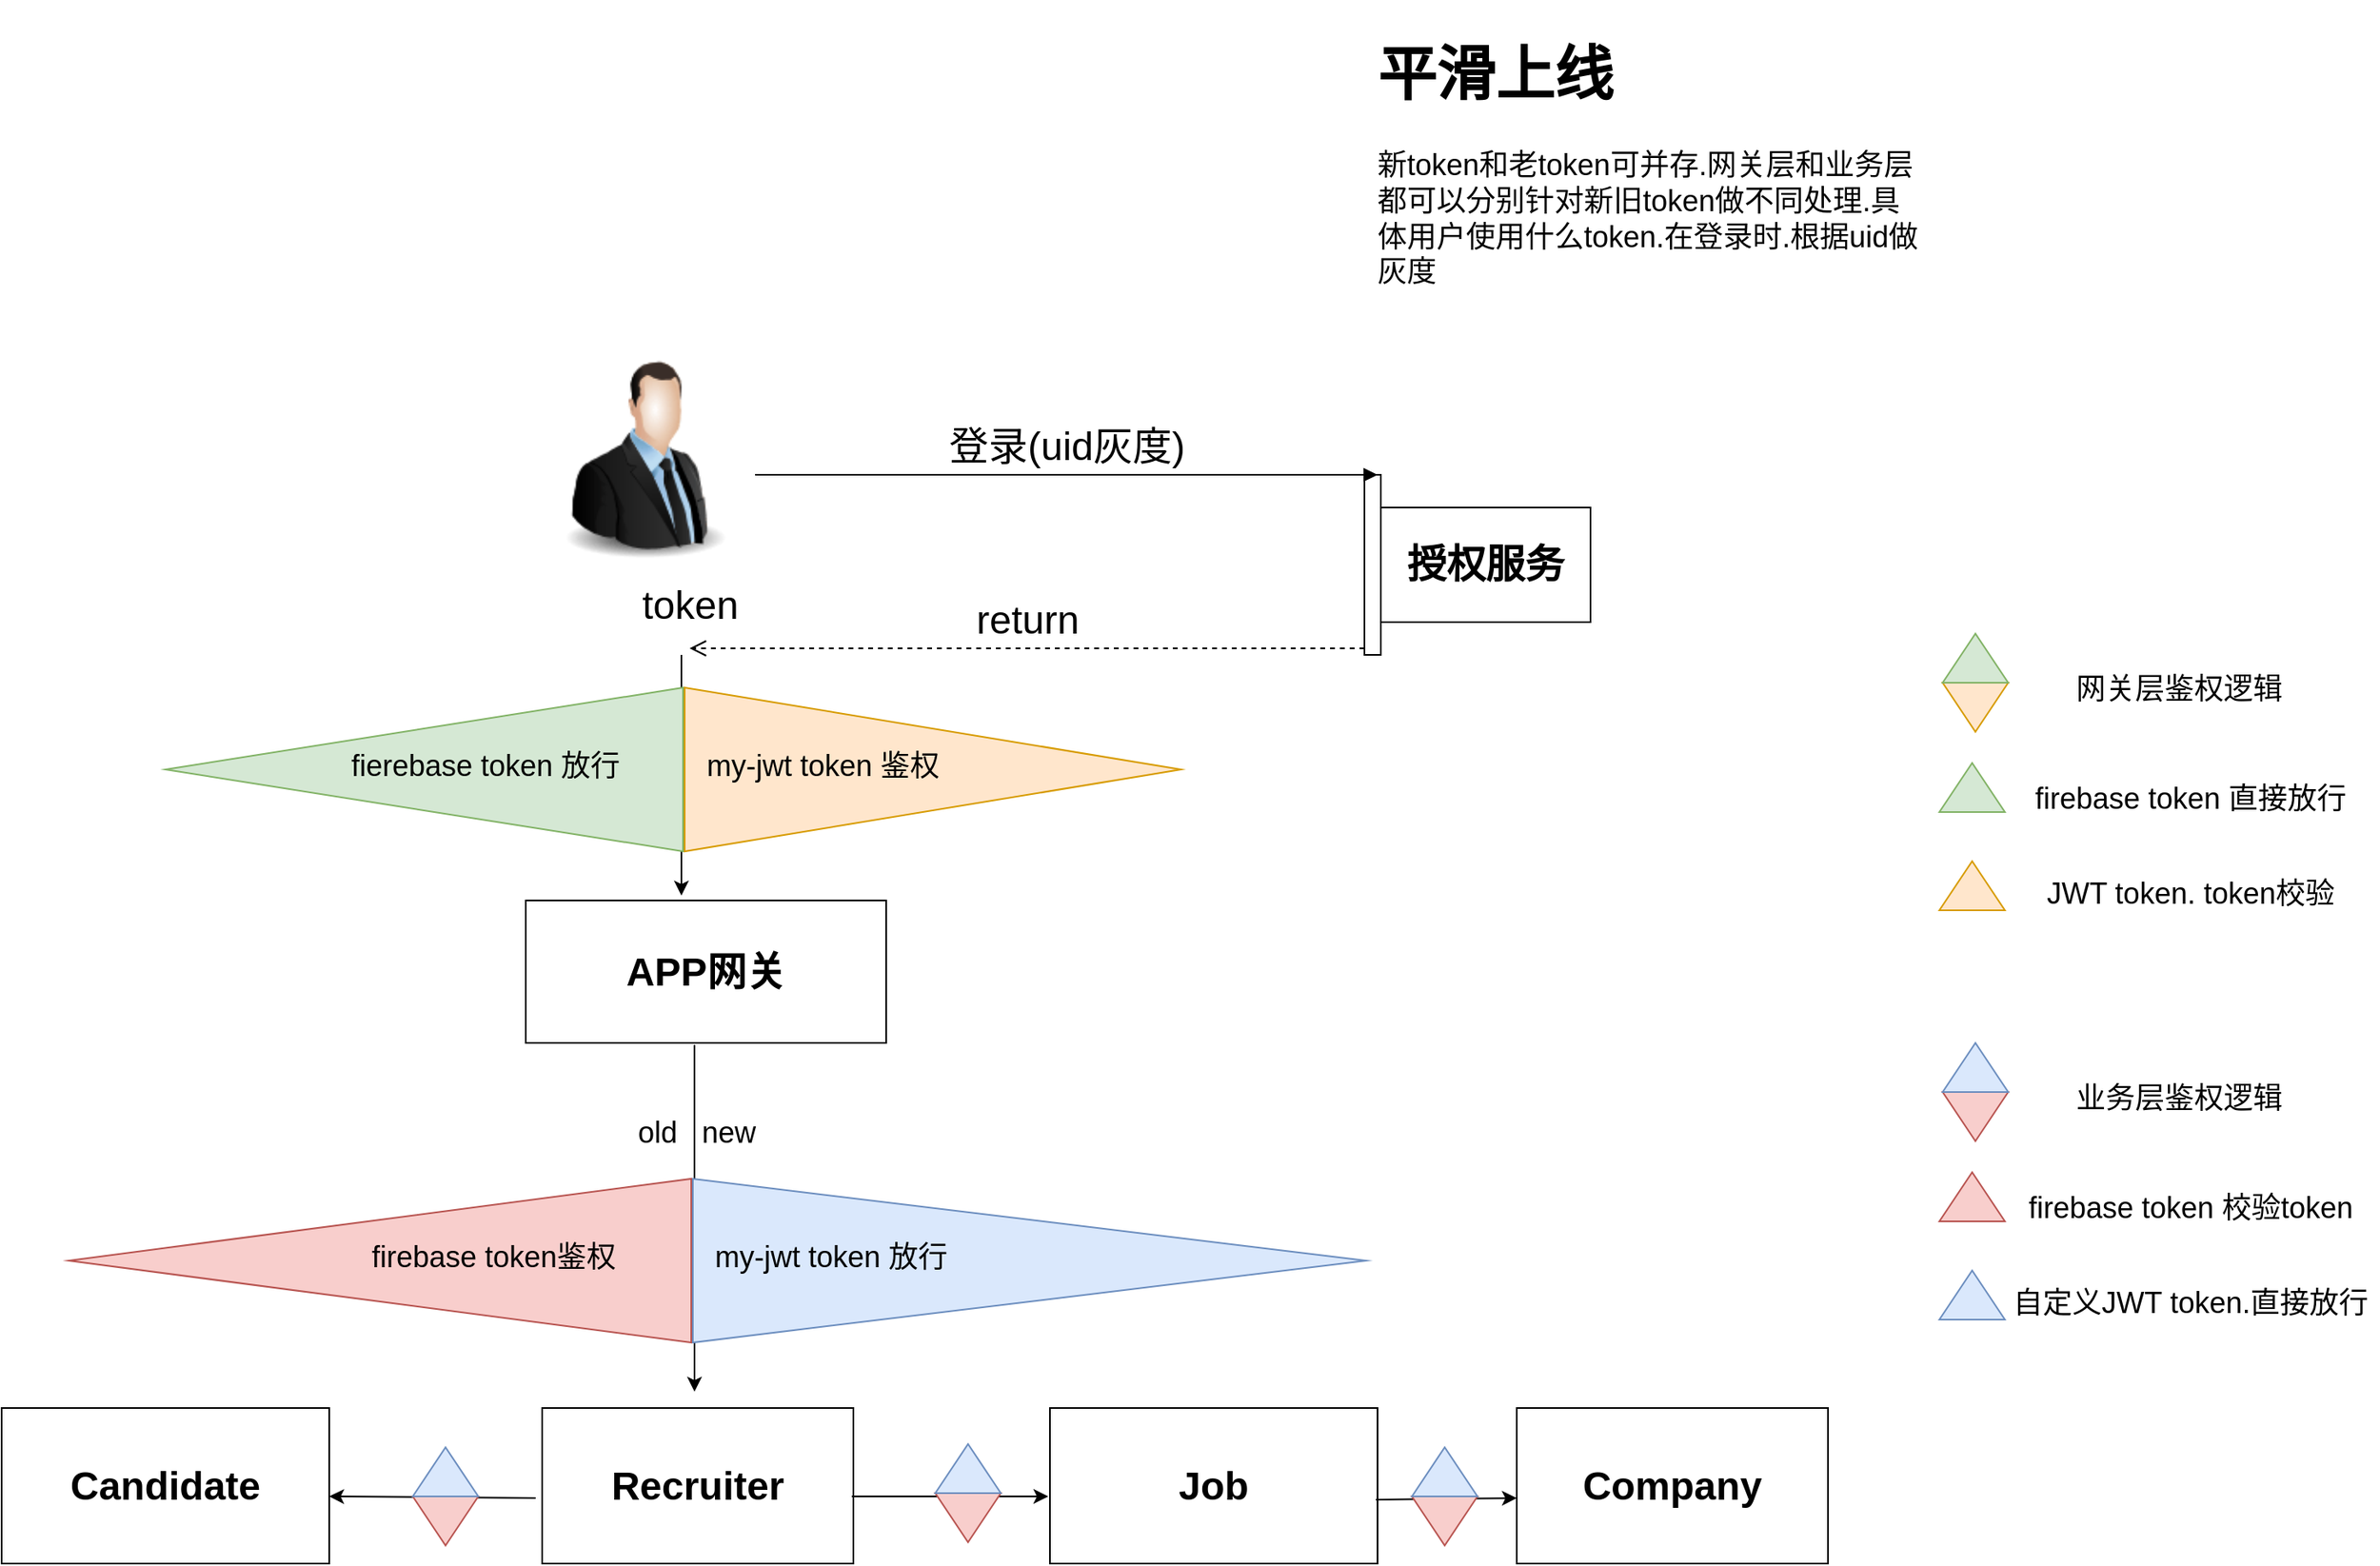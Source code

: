 <mxfile version="15.8.6" type="github">
  <diagram id="xxwV39Ua2WD0U56Hqpws" name="Page-1">
    <mxGraphModel dx="2066" dy="2300" grid="1" gridSize="10" guides="1" tooltips="1" connect="1" arrows="1" fold="1" page="1" pageScale="1" pageWidth="827" pageHeight="1169" math="0" shadow="0">
      <root>
        <mxCell id="0" />
        <mxCell id="1" parent="0" />
        <mxCell id="VseX3h2NeKiF3vsX8Dy--5" value="&lt;font style=&quot;font-size: 24px&quot;&gt;&lt;b&gt;Candidate&lt;/b&gt;&lt;/font&gt;" style="rounded=0;whiteSpace=wrap;html=1;" parent="1" vertex="1">
          <mxGeometry x="60" y="420" width="200" height="95" as="geometry" />
        </mxCell>
        <mxCell id="VseX3h2NeKiF3vsX8Dy--37" value="" style="edgeStyle=orthogonalEdgeStyle;rounded=0;orthogonalLoop=1;jettySize=auto;html=1;fontSize=24;" parent="1" edge="1">
          <mxGeometry relative="1" as="geometry">
            <mxPoint x="475" y="-40" as="sourcePoint" />
            <mxPoint x="475" y="107" as="targetPoint" />
          </mxGeometry>
        </mxCell>
        <mxCell id="VseX3h2NeKiF3vsX8Dy--19" value="&lt;font style=&quot;font-size: 24px&quot;&gt;&lt;b&gt;Recruiter&lt;/b&gt;&lt;/font&gt;" style="rounded=0;whiteSpace=wrap;html=1;" parent="1" vertex="1">
          <mxGeometry x="390" y="420" width="190" height="95" as="geometry" />
        </mxCell>
        <mxCell id="VseX3h2NeKiF3vsX8Dy--20" value="&lt;font style=&quot;font-size: 24px&quot;&gt;&lt;b&gt;Job&lt;/b&gt;&lt;/font&gt;" style="rounded=0;whiteSpace=wrap;html=1;" parent="1" vertex="1">
          <mxGeometry x="700" y="420" width="200" height="95" as="geometry" />
        </mxCell>
        <mxCell id="VseX3h2NeKiF3vsX8Dy--21" value="&lt;font style=&quot;font-size: 24px&quot;&gt;&lt;b&gt;Company&lt;/b&gt;&lt;/font&gt;" style="rounded=0;whiteSpace=wrap;html=1;" parent="1" vertex="1">
          <mxGeometry x="985" y="420" width="190" height="95" as="geometry" />
        </mxCell>
        <mxCell id="VseX3h2NeKiF3vsX8Dy--22" value="&lt;span style=&quot;font-size: 24px&quot;&gt;&lt;b&gt;APP网关&lt;/b&gt;&lt;/span&gt;" style="rounded=0;whiteSpace=wrap;html=1;" parent="1" vertex="1">
          <mxGeometry x="380" y="110" width="220" height="87" as="geometry" />
        </mxCell>
        <mxCell id="VseX3h2NeKiF3vsX8Dy--25" value="" style="endArrow=classic;html=1;rounded=0;fontSize=24;exitX=0.468;exitY=1.014;exitDx=0;exitDy=0;exitPerimeter=0;" parent="1" source="VseX3h2NeKiF3vsX8Dy--22" edge="1">
          <mxGeometry width="50" height="50" relative="1" as="geometry">
            <mxPoint x="470" y="207" as="sourcePoint" />
            <mxPoint x="483" y="410" as="targetPoint" />
          </mxGeometry>
        </mxCell>
        <mxCell id="VseX3h2NeKiF3vsX8Dy--29" value="" style="endArrow=classic;html=1;rounded=0;fontSize=24;exitX=-0.021;exitY=0.579;exitDx=0;exitDy=0;exitPerimeter=0;" parent="1" edge="1" source="VseX3h2NeKiF3vsX8Dy--19">
          <mxGeometry width="50" height="50" relative="1" as="geometry">
            <mxPoint x="380" y="474" as="sourcePoint" />
            <mxPoint x="260" y="474" as="targetPoint" />
          </mxGeometry>
        </mxCell>
        <mxCell id="VseX3h2NeKiF3vsX8Dy--30" value="" style="endArrow=classic;html=1;rounded=0;fontSize=24;" parent="1" edge="1">
          <mxGeometry width="50" height="50" relative="1" as="geometry">
            <mxPoint x="579" y="474" as="sourcePoint" />
            <mxPoint x="699" y="474" as="targetPoint" />
          </mxGeometry>
        </mxCell>
        <mxCell id="VseX3h2NeKiF3vsX8Dy--31" value="" style="endArrow=classic;html=1;rounded=0;fontSize=24;entryX=0;entryY=0.579;entryDx=0;entryDy=0;entryPerimeter=0;exitX=0.995;exitY=0.589;exitDx=0;exitDy=0;exitPerimeter=0;" parent="1" edge="1" target="VseX3h2NeKiF3vsX8Dy--21" source="VseX3h2NeKiF3vsX8Dy--20">
          <mxGeometry width="50" height="50" relative="1" as="geometry">
            <mxPoint x="906" y="473" as="sourcePoint" />
            <mxPoint x="977" y="473" as="targetPoint" />
          </mxGeometry>
        </mxCell>
        <mxCell id="VseX3h2NeKiF3vsX8Dy--41" value="" style="triangle;whiteSpace=wrap;html=1;fontSize=24;direction=west;fillColor=#f8cecc;strokeColor=#b85450;" parent="1" vertex="1">
          <mxGeometry x="101" y="280" width="380" height="100" as="geometry" />
        </mxCell>
        <mxCell id="VseX3h2NeKiF3vsX8Dy--42" value="" style="triangle;whiteSpace=wrap;html=1;fontSize=24;direction=east;fillColor=#dae8fc;strokeColor=#6c8ebf;" parent="1" vertex="1">
          <mxGeometry x="482" y="280" width="411" height="100" as="geometry" />
        </mxCell>
        <mxCell id="VseX3h2NeKiF3vsX8Dy--43" value="" style="triangle;whiteSpace=wrap;html=1;fontSize=24;direction=south;fillColor=#f8cecc;strokeColor=#b85450;" parent="1" vertex="1">
          <mxGeometry x="311" y="474" width="40" height="30" as="geometry" />
        </mxCell>
        <mxCell id="VseX3h2NeKiF3vsX8Dy--44" value="" style="triangle;whiteSpace=wrap;html=1;fontSize=24;direction=north;fillColor=#dae8fc;strokeColor=#6c8ebf;" parent="1" vertex="1">
          <mxGeometry x="311" y="444" width="40" height="30" as="geometry" />
        </mxCell>
        <mxCell id="VseX3h2NeKiF3vsX8Dy--45" value="" style="triangle;whiteSpace=wrap;html=1;fontSize=24;direction=south;fillColor=#f8cecc;strokeColor=#b85450;" parent="1" vertex="1">
          <mxGeometry x="630" y="472" width="40" height="30" as="geometry" />
        </mxCell>
        <mxCell id="VseX3h2NeKiF3vsX8Dy--46" value="" style="triangle;whiteSpace=wrap;html=1;fontSize=24;direction=north;fillColor=#dae8fc;strokeColor=#6c8ebf;" parent="1" vertex="1">
          <mxGeometry x="630" y="442" width="40" height="30" as="geometry" />
        </mxCell>
        <mxCell id="VseX3h2NeKiF3vsX8Dy--47" value="" style="triangle;whiteSpace=wrap;html=1;fontSize=24;direction=south;fillColor=#f8cecc;strokeColor=#b85450;" parent="1" vertex="1">
          <mxGeometry x="921" y="474" width="40" height="30" as="geometry" />
        </mxCell>
        <mxCell id="VseX3h2NeKiF3vsX8Dy--48" value="" style="triangle;whiteSpace=wrap;html=1;fontSize=24;direction=north;fillColor=#dae8fc;strokeColor=#6c8ebf;" parent="1" vertex="1">
          <mxGeometry x="921" y="444" width="40" height="30" as="geometry" />
        </mxCell>
        <mxCell id="VseX3h2NeKiF3vsX8Dy--50" value="&lt;span style=&quot;font-size: 24px&quot;&gt;&lt;b&gt;授权服务&lt;/b&gt;&lt;/span&gt;" style="rounded=0;whiteSpace=wrap;html=1;" parent="1" vertex="1">
          <mxGeometry x="902" y="-130" width="128" height="70" as="geometry" />
        </mxCell>
        <mxCell id="VseX3h2NeKiF3vsX8Dy--51" value="" style="image;html=1;image=img/lib/clip_art/people/Suit_Man_128x128.png;fontSize=24;" parent="1" vertex="1">
          <mxGeometry x="390" y="-230" width="125" height="140" as="geometry" />
        </mxCell>
        <mxCell id="VseX3h2NeKiF3vsX8Dy--52" value="" style="html=1;points=[];perimeter=orthogonalPerimeter;fontSize=24;" parent="1" vertex="1">
          <mxGeometry x="892" y="-150" width="10" height="110" as="geometry" />
        </mxCell>
        <mxCell id="VseX3h2NeKiF3vsX8Dy--53" value="登录(uid灰度)" style="html=1;verticalAlign=bottom;endArrow=block;rounded=0;fontSize=24;" parent="1" edge="1">
          <mxGeometry relative="1" as="geometry">
            <mxPoint x="520" y="-150" as="sourcePoint" />
            <mxPoint x="900" y="-150" as="targetPoint" />
          </mxGeometry>
        </mxCell>
        <mxCell id="VseX3h2NeKiF3vsX8Dy--54" value="return" style="html=1;verticalAlign=bottom;endArrow=open;dashed=1;endSize=8;rounded=0;fontSize=24;" parent="1" source="VseX3h2NeKiF3vsX8Dy--52" edge="1">
          <mxGeometry relative="1" as="geometry">
            <mxPoint x="480" y="-44" as="targetPoint" />
          </mxGeometry>
        </mxCell>
        <mxCell id="VseX3h2NeKiF3vsX8Dy--55" value="token" style="text;html=1;align=center;verticalAlign=middle;resizable=0;points=[];autosize=1;strokeColor=none;fillColor=none;fontSize=24;" parent="1" vertex="1">
          <mxGeometry x="445" y="-85" width="70" height="30" as="geometry" />
        </mxCell>
        <mxCell id="VseX3h2NeKiF3vsX8Dy--56" value="" style="triangle;whiteSpace=wrap;html=1;fontSize=24;direction=north;fillColor=#f8cecc;strokeColor=#b85450;" parent="1" vertex="1">
          <mxGeometry x="1243" y="276" width="40" height="30" as="geometry" />
        </mxCell>
        <mxCell id="VseX3h2NeKiF3vsX8Dy--57" value="" style="triangle;whiteSpace=wrap;html=1;fontSize=24;direction=north;fillColor=#dae8fc;strokeColor=#6c8ebf;" parent="1" vertex="1">
          <mxGeometry x="1243" y="336" width="40" height="30" as="geometry" />
        </mxCell>
        <mxCell id="VseX3h2NeKiF3vsX8Dy--58" value="&lt;span style=&quot;font-size: 18px&quot;&gt;firebase token 校验token&lt;/span&gt;" style="text;html=1;align=center;verticalAlign=middle;resizable=0;points=[];autosize=1;strokeColor=none;fillColor=none;fontSize=24;" parent="1" vertex="1">
          <mxGeometry x="1291" y="276" width="210" height="40" as="geometry" />
        </mxCell>
        <mxCell id="VseX3h2NeKiF3vsX8Dy--59" value="&lt;span style=&quot;font-size: 18px&quot;&gt;自定义JWT token.直接放行&lt;/span&gt;" style="text;html=1;align=center;verticalAlign=middle;resizable=0;points=[];autosize=1;strokeColor=none;fillColor=none;fontSize=24;" parent="1" vertex="1">
          <mxGeometry x="1281" y="334" width="230" height="40" as="geometry" />
        </mxCell>
        <mxCell id="0zBEpHTurfq1nnmhLXu4-1" value="&lt;font style=&quot;font-size: 18px&quot;&gt;firebase token鉴权&lt;/font&gt;" style="text;html=1;align=center;verticalAlign=middle;resizable=0;points=[];autosize=1;strokeColor=none;fillColor=none;" vertex="1" parent="1">
          <mxGeometry x="280" y="318" width="160" height="20" as="geometry" />
        </mxCell>
        <mxCell id="0zBEpHTurfq1nnmhLXu4-3" value="old&amp;nbsp; &amp;nbsp;new" style="text;html=1;align=center;verticalAlign=middle;resizable=0;points=[];autosize=1;strokeColor=none;fillColor=none;fontSize=18;" vertex="1" parent="1">
          <mxGeometry x="439" y="237" width="90" height="30" as="geometry" />
        </mxCell>
        <mxCell id="0zBEpHTurfq1nnmhLXu4-4" value="&lt;font style=&quot;font-size: 18px&quot;&gt;my-jwt token 放行&lt;/font&gt;" style="text;html=1;align=center;verticalAlign=middle;resizable=0;points=[];autosize=1;strokeColor=none;fillColor=none;" vertex="1" parent="1">
          <mxGeometry x="486" y="318" width="160" height="20" as="geometry" />
        </mxCell>
        <mxCell id="0zBEpHTurfq1nnmhLXu4-9" value="" style="triangle;whiteSpace=wrap;html=1;fontSize=24;direction=south;fillColor=#f8cecc;strokeColor=#b85450;" vertex="1" parent="1">
          <mxGeometry x="1245" y="227" width="40" height="30" as="geometry" />
        </mxCell>
        <mxCell id="0zBEpHTurfq1nnmhLXu4-10" value="" style="triangle;whiteSpace=wrap;html=1;fontSize=24;direction=north;fillColor=#dae8fc;strokeColor=#6c8ebf;" vertex="1" parent="1">
          <mxGeometry x="1245" y="197" width="40" height="30" as="geometry" />
        </mxCell>
        <mxCell id="0zBEpHTurfq1nnmhLXu4-11" value="&lt;font style=&quot;font-size: 18px&quot;&gt;业务层鉴权逻辑&lt;/font&gt;" style="text;html=1;align=center;verticalAlign=middle;resizable=0;points=[];autosize=1;strokeColor=none;fillColor=none;fontSize=24;" vertex="1" parent="1">
          <mxGeometry x="1319" y="209" width="140" height="40" as="geometry" />
        </mxCell>
        <mxCell id="0zBEpHTurfq1nnmhLXu4-12" value="" style="triangle;whiteSpace=wrap;html=1;fontSize=24;direction=north;fillColor=#d5e8d4;strokeColor=#82b366;" vertex="1" parent="1">
          <mxGeometry x="1243" y="26" width="40" height="30" as="geometry" />
        </mxCell>
        <mxCell id="0zBEpHTurfq1nnmhLXu4-13" value="" style="triangle;whiteSpace=wrap;html=1;fontSize=24;direction=north;fillColor=#ffe6cc;strokeColor=#d79b00;" vertex="1" parent="1">
          <mxGeometry x="1243" y="86" width="40" height="30" as="geometry" />
        </mxCell>
        <mxCell id="0zBEpHTurfq1nnmhLXu4-14" value="&lt;span style=&quot;font-size: 18px&quot;&gt;firebase token 直接放行&lt;/span&gt;" style="text;html=1;align=center;verticalAlign=middle;resizable=0;points=[];autosize=1;strokeColor=none;fillColor=none;fontSize=24;" vertex="1" parent="1">
          <mxGeometry x="1291" y="26" width="210" height="40" as="geometry" />
        </mxCell>
        <mxCell id="0zBEpHTurfq1nnmhLXu4-15" value="&lt;span style=&quot;font-size: 18px&quot;&gt;JWT token. token校验&lt;/span&gt;" style="text;html=1;align=center;verticalAlign=middle;resizable=0;points=[];autosize=1;strokeColor=none;fillColor=none;fontSize=24;" vertex="1" parent="1">
          <mxGeometry x="1301" y="84" width="190" height="40" as="geometry" />
        </mxCell>
        <mxCell id="0zBEpHTurfq1nnmhLXu4-16" value="" style="triangle;whiteSpace=wrap;html=1;fontSize=24;direction=south;fillColor=#ffe6cc;strokeColor=#d79b00;" vertex="1" parent="1">
          <mxGeometry x="1245" y="-23" width="40" height="30" as="geometry" />
        </mxCell>
        <mxCell id="0zBEpHTurfq1nnmhLXu4-17" value="" style="triangle;whiteSpace=wrap;html=1;fontSize=24;direction=north;fillColor=#d5e8d4;strokeColor=#82b366;" vertex="1" parent="1">
          <mxGeometry x="1245" y="-53" width="40" height="30" as="geometry" />
        </mxCell>
        <mxCell id="0zBEpHTurfq1nnmhLXu4-18" value="&lt;font style=&quot;font-size: 18px&quot;&gt;网关层鉴权逻辑&lt;/font&gt;" style="text;html=1;align=center;verticalAlign=middle;resizable=0;points=[];autosize=1;strokeColor=none;fillColor=none;fontSize=24;" vertex="1" parent="1">
          <mxGeometry x="1319" y="-41" width="140" height="40" as="geometry" />
        </mxCell>
        <mxCell id="0zBEpHTurfq1nnmhLXu4-20" value="" style="triangle;whiteSpace=wrap;html=1;fontSize=24;direction=west;fillColor=#d5e8d4;strokeColor=#82b366;" vertex="1" parent="1">
          <mxGeometry x="160" y="-20" width="316" height="100" as="geometry" />
        </mxCell>
        <mxCell id="0zBEpHTurfq1nnmhLXu4-21" value="" style="triangle;whiteSpace=wrap;html=1;fontSize=24;direction=east;fillColor=#ffe6cc;strokeColor=#d79b00;" vertex="1" parent="1">
          <mxGeometry x="477" y="-20" width="303" height="100" as="geometry" />
        </mxCell>
        <mxCell id="0zBEpHTurfq1nnmhLXu4-22" value="&lt;span style=&quot;font-size: 18px&quot;&gt;fierebase token 放行&lt;/span&gt;" style="text;html=1;align=center;verticalAlign=middle;resizable=0;points=[];autosize=1;strokeColor=none;fillColor=none;" vertex="1" parent="1">
          <mxGeometry x="265" y="18" width="180" height="20" as="geometry" />
        </mxCell>
        <mxCell id="0zBEpHTurfq1nnmhLXu4-23" value="&lt;span style=&quot;font-size: 18px&quot;&gt;my-jwt token 鉴权&lt;/span&gt;" style="text;html=1;align=center;verticalAlign=middle;resizable=0;points=[];autosize=1;strokeColor=none;fillColor=none;" vertex="1" parent="1">
          <mxGeometry x="481" y="18" width="160" height="20" as="geometry" />
        </mxCell>
        <mxCell id="0zBEpHTurfq1nnmhLXu4-24" value="&lt;h1&gt;平滑上线&lt;/h1&gt;&lt;div&gt;新token和老token可并存.网关层和业务层都可以分别针对新旧token做不同处理.具体用户使用什么token.在登录时.根据uid做灰度&lt;/div&gt;" style="text;html=1;strokeColor=none;fillColor=none;spacing=5;spacingTop=-20;whiteSpace=wrap;overflow=hidden;rounded=0;fontSize=18;" vertex="1" parent="1">
          <mxGeometry x="895" y="-430" width="345" height="180" as="geometry" />
        </mxCell>
      </root>
    </mxGraphModel>
  </diagram>
</mxfile>
